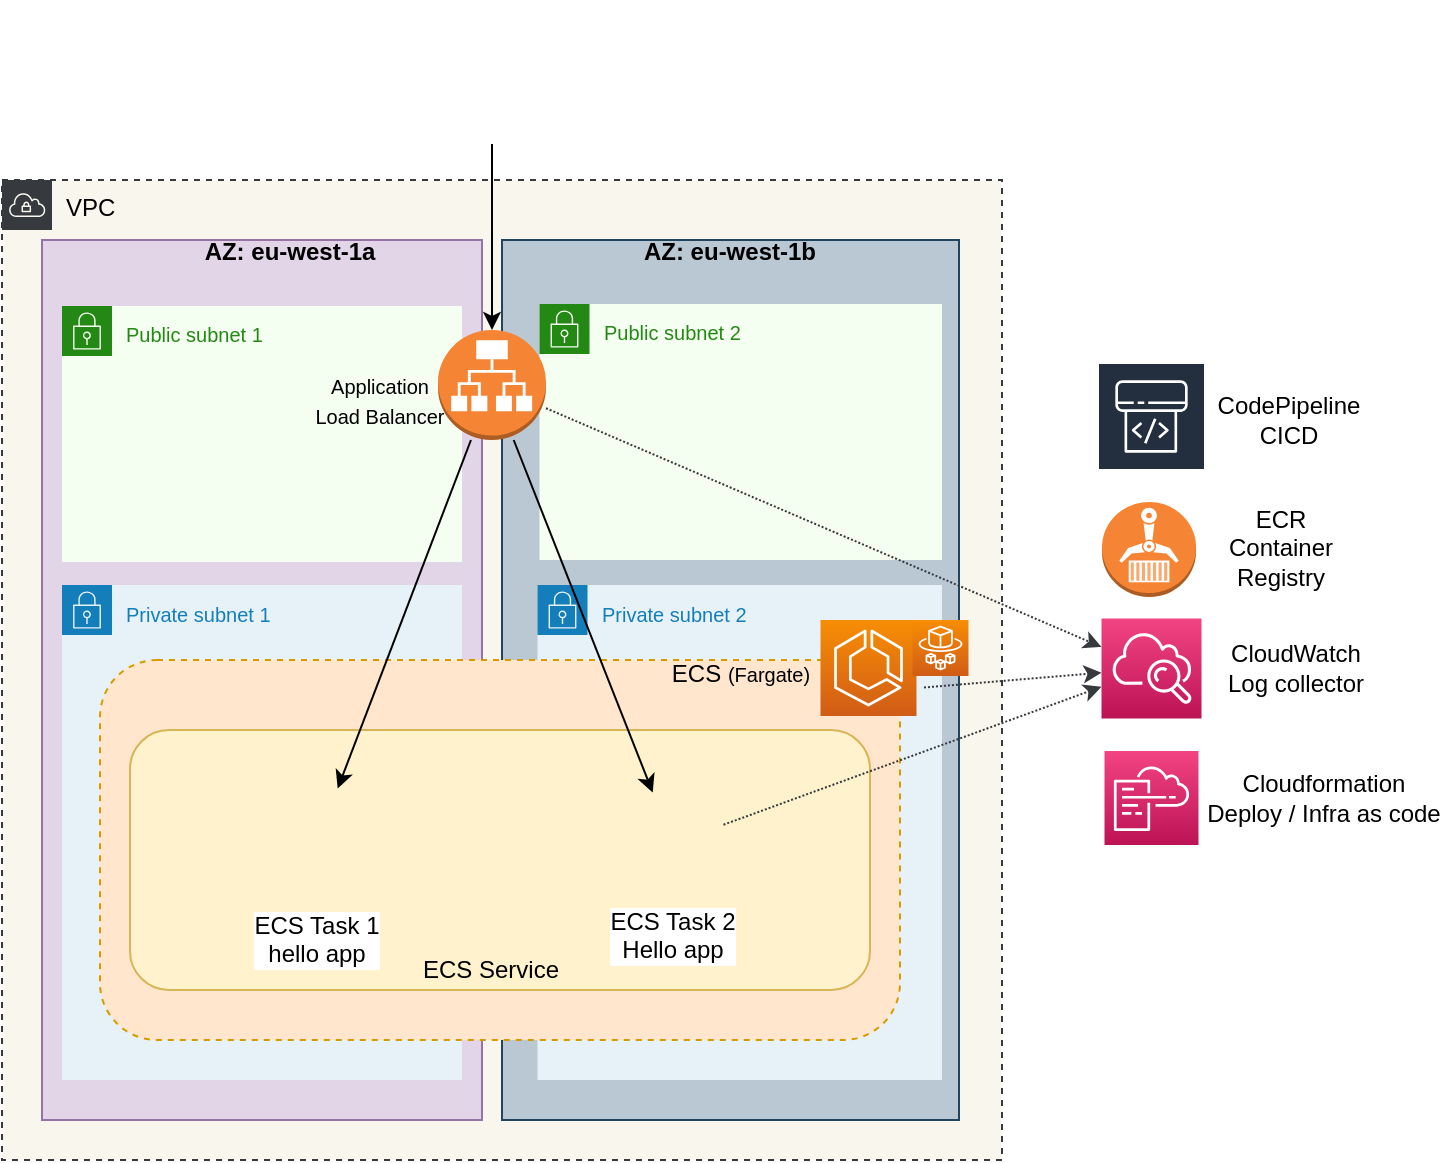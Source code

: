 <mxfile version="12.9.14" type="device"><diagram id="_Z3RjcrPi45yZRXZQNUP" name="Page-1"><mxGraphModel dx="944" dy="490" grid="1" gridSize="10" guides="1" tooltips="1" connect="1" arrows="1" fold="1" page="1" pageScale="1" pageWidth="850" pageHeight="1100" math="0" shadow="0"><root><mxCell id="0"/><mxCell id="1" parent="0"/><mxCell id="EeDhbcwr5d1Qd4VYXPeD-41" value="VPC" style="outlineConnect=0;html=1;whiteSpace=wrap;fontSize=12;fontStyle=0;shape=mxgraph.aws4.group;grIcon=mxgraph.aws4.group_vpc;strokeColor=#36393d;fillColor=#f9f7ed;verticalAlign=top;align=left;spacingLeft=30;dashed=1;" parent="1" vertex="1"><mxGeometry x="90" y="110" width="500" height="490" as="geometry"/></mxCell><mxCell id="EeDhbcwr5d1Qd4VYXPeD-25" value="" style="rounded=0;whiteSpace=wrap;html=1;fillColor=#e1d5e7;strokeColor=#9673a6;" parent="1" vertex="1"><mxGeometry x="110" y="140" width="220" height="440" as="geometry"/></mxCell><mxCell id="EeDhbcwr5d1Qd4VYXPeD-26" value="" style="rounded=0;whiteSpace=wrap;html=1;fillColor=#bac8d3;strokeColor=#23445d;" parent="1" vertex="1"><mxGeometry x="340" y="140" width="228.5" height="440" as="geometry"/></mxCell><mxCell id="EeDhbcwr5d1Qd4VYXPeD-38" value="&lt;font style=&quot;font-size: 10px&quot;&gt;Private subnet 1&lt;/font&gt;" style="points=[[0,0],[0.25,0],[0.5,0],[0.75,0],[1,0],[1,0.25],[1,0.5],[1,0.75],[1,1],[0.75,1],[0.5,1],[0.25,1],[0,1],[0,0.75],[0,0.5],[0,0.25]];outlineConnect=0;gradientColor=none;html=1;whiteSpace=wrap;fontSize=12;fontStyle=0;shape=mxgraph.aws4.group;grIcon=mxgraph.aws4.group_security_group;grStroke=0;strokeColor=#147EBA;fillColor=#E6F2F8;verticalAlign=top;align=left;spacingLeft=30;fontColor=#147EBA;dashed=1;" parent="1" vertex="1"><mxGeometry x="120" y="312.5" width="200" height="247.5" as="geometry"/></mxCell><mxCell id="EeDhbcwr5d1Qd4VYXPeD-40" value="&lt;font style=&quot;font-size: 10px&quot;&gt;Private subnet 2&lt;/font&gt;" style="points=[[0,0],[0.25,0],[0.5,0],[0.75,0],[1,0],[1,0.25],[1,0.5],[1,0.75],[1,1],[0.75,1],[0.5,1],[0.25,1],[0,1],[0,0.75],[0,0.5],[0,0.25]];outlineConnect=0;gradientColor=none;html=1;whiteSpace=wrap;fontSize=12;fontStyle=0;shape=mxgraph.aws4.group;grIcon=mxgraph.aws4.group_security_group;grStroke=0;strokeColor=#147EBA;fillColor=#E6F2F8;verticalAlign=top;align=left;spacingLeft=30;fontColor=#147EBA;dashed=1;" parent="1" vertex="1"><mxGeometry x="357.75" y="312.5" width="202.25" height="247.5" as="geometry"/></mxCell><mxCell id="EeDhbcwr5d1Qd4VYXPeD-13" value="" style="rounded=1;whiteSpace=wrap;html=1;fillColor=#ffe6cc;strokeColor=#d79b00;dashed=1;" parent="1" vertex="1"><mxGeometry x="139" y="350" width="400" height="190" as="geometry"/></mxCell><mxCell id="EeDhbcwr5d1Qd4VYXPeD-11" value="" style="rounded=1;whiteSpace=wrap;html=1;fillColor=#fff2cc;strokeColor=#d6b656;" parent="1" vertex="1"><mxGeometry x="154" y="385" width="370" height="130" as="geometry"/></mxCell><mxCell id="EeDhbcwr5d1Qd4VYXPeD-50" style="edgeStyle=none;rounded=0;orthogonalLoop=1;jettySize=auto;html=1;dashed=1;dashPattern=1 1;fillColor=#eeeeee;strokeColor=#36393d;" parent="1" target="19rU7_NZcKhPJK9F2lEK-5" edge="1"><mxGeometry relative="1" as="geometry"><mxPoint x="551" y="363.755" as="sourcePoint"/><mxPoint x="643.1" y="420.25" as="targetPoint"/></mxGeometry></mxCell><mxCell id="EeDhbcwr5d1Qd4VYXPeD-7" value="ECS Task 1&lt;br&gt;hello app" style="shape=image;html=1;verticalAlign=top;verticalLabelPosition=bottom;labelBackgroundColor=#ffffff;imageAspect=0;aspect=fixed;image=https://cdn3.iconfinder.com/data/icons/social-media-2169/24/social_media_social_media_logo_docker-128.png" parent="1" vertex="1"><mxGeometry x="220" y="414.25" width="54.75" height="54.75" as="geometry"/></mxCell><mxCell id="EeDhbcwr5d1Qd4VYXPeD-51" style="edgeStyle=none;rounded=0;orthogonalLoop=1;jettySize=auto;html=1;dashed=1;dashPattern=1 1;fillColor=#eeeeee;strokeColor=#36393d;" parent="1" source="EeDhbcwr5d1Qd4VYXPeD-8" target="19rU7_NZcKhPJK9F2lEK-5" edge="1"><mxGeometry relative="1" as="geometry"><mxPoint x="637.5" y="421.734" as="targetPoint"/></mxGeometry></mxCell><mxCell id="EeDhbcwr5d1Qd4VYXPeD-8" value="ECS Task 2&lt;br&gt;Hello app" style="shape=image;html=1;verticalAlign=top;verticalLabelPosition=bottom;labelBackgroundColor=#ffffff;imageAspect=0;aspect=fixed;image=https://cdn3.iconfinder.com/data/icons/social-media-2169/24/social_media_social_media_logo_docker-128.png" parent="1" vertex="1"><mxGeometry x="400" y="416.25" width="50.75" height="50.75" as="geometry"/></mxCell><mxCell id="EeDhbcwr5d1Qd4VYXPeD-12" value="ECS Service" style="text;html=1;strokeColor=none;fillColor=none;align=center;verticalAlign=middle;whiteSpace=wrap;rounded=0;" parent="1" vertex="1"><mxGeometry x="296.5" y="495" width="75" height="20" as="geometry"/></mxCell><mxCell id="EeDhbcwr5d1Qd4VYXPeD-14" value="ECS &lt;font style=&quot;font-size: 10px&quot;&gt;(Fargate)&lt;/font&gt;" style="text;html=1;strokeColor=none;fillColor=none;align=center;verticalAlign=middle;whiteSpace=wrap;rounded=0;" parent="1" vertex="1"><mxGeometry x="422" y="347" width="75" height="20" as="geometry"/></mxCell><mxCell id="EeDhbcwr5d1Qd4VYXPeD-21" value="" style="shape=image;html=1;verticalAlign=top;verticalLabelPosition=bottom;labelBackgroundColor=#ffffff;imageAspect=0;aspect=fixed;image=https://cdn4.iconfinder.com/data/icons/iconshock_avatars/48/hombre_hippie_48.png;dashed=1;" parent="1" vertex="1"><mxGeometry x="299" y="20" width="72" height="72" as="geometry"/></mxCell><mxCell id="EeDhbcwr5d1Qd4VYXPeD-27" value="AZ: eu-west-1a" style="text;html=1;strokeColor=none;fillColor=none;align=center;verticalAlign=middle;whiteSpace=wrap;rounded=0;fontStyle=1" parent="1" vertex="1"><mxGeometry x="189" y="136" width="90" height="20" as="geometry"/></mxCell><mxCell id="EeDhbcwr5d1Qd4VYXPeD-28" value="AZ: eu-west-1b" style="text;html=1;strokeColor=none;fillColor=none;align=center;verticalAlign=middle;whiteSpace=wrap;rounded=0;fontStyle=1" parent="1" vertex="1"><mxGeometry x="409.25" y="136" width="90" height="20" as="geometry"/></mxCell><mxCell id="EeDhbcwr5d1Qd4VYXPeD-29" value="Application&amp;nbsp;&lt;br&gt;LoadBalancer" style="text;html=1;strokeColor=none;fillColor=none;align=center;verticalAlign=middle;whiteSpace=wrap;rounded=0;" parent="1" vertex="1"><mxGeometry x="224" y="227" width="90" height="20" as="geometry"/></mxCell><mxCell id="EeDhbcwr5d1Qd4VYXPeD-30" style="edgeStyle=none;rounded=0;orthogonalLoop=1;jettySize=auto;html=1;exitX=0.5;exitY=1;exitDx=0;exitDy=0;" parent="1" edge="1"><mxGeometry relative="1" as="geometry"><mxPoint x="256" y="250" as="sourcePoint"/><mxPoint x="256" y="250" as="targetPoint"/></mxGeometry></mxCell><mxCell id="EeDhbcwr5d1Qd4VYXPeD-36" value="&lt;font style=&quot;font-size: 10px&quot;&gt;Public subnet 2&lt;/font&gt;" style="points=[[0,0],[0.25,0],[0.5,0],[0.75,0],[1,0],[1,0.25],[1,0.5],[1,0.75],[1,1],[0.75,1],[0.5,1],[0.25,1],[0,1],[0,0.75],[0,0.5],[0,0.25]];outlineConnect=0;gradientColor=none;html=1;whiteSpace=wrap;fontSize=12;fontStyle=0;shape=mxgraph.aws4.group;grIcon=mxgraph.aws4.group_security_group;grStroke=0;strokeColor=#248814;fillColor=#F5FFF1;verticalAlign=top;align=left;spacingLeft=30;fontColor=#248814;dashed=1;" parent="1" vertex="1"><mxGeometry x="358.75" y="172" width="201.25" height="128" as="geometry"/></mxCell><mxCell id="EeDhbcwr5d1Qd4VYXPeD-37" value="&lt;font style=&quot;font-size: 10px&quot;&gt;Public subnet 1&lt;/font&gt;" style="points=[[0,0],[0.25,0],[0.5,0],[0.75,0],[1,0],[1,0.25],[1,0.5],[1,0.75],[1,1],[0.75,1],[0.5,1],[0.25,1],[0,1],[0,0.75],[0,0.5],[0,0.25]];outlineConnect=0;gradientColor=none;html=1;whiteSpace=wrap;fontSize=12;fontStyle=0;shape=mxgraph.aws4.group;grIcon=mxgraph.aws4.group_security_group;grStroke=0;strokeColor=#248814;fillColor=#F5FFF1;verticalAlign=top;align=left;spacingLeft=30;fontColor=#248814;dashed=1;" parent="1" vertex="1"><mxGeometry x="120" y="173" width="200" height="128" as="geometry"/></mxCell><mxCell id="EeDhbcwr5d1Qd4VYXPeD-9" style="rounded=0;orthogonalLoop=1;jettySize=auto;html=1;" parent="1" source="EeDhbcwr5d1Qd4VYXPeD-2" target="EeDhbcwr5d1Qd4VYXPeD-8" edge="1"><mxGeometry relative="1" as="geometry"/></mxCell><mxCell id="EeDhbcwr5d1Qd4VYXPeD-10" style="rounded=0;orthogonalLoop=1;jettySize=auto;html=1;" parent="1" source="EeDhbcwr5d1Qd4VYXPeD-2" target="EeDhbcwr5d1Qd4VYXPeD-7" edge="1"><mxGeometry relative="1" as="geometry"/></mxCell><mxCell id="19rU7_NZcKhPJK9F2lEK-10" style="rounded=0;orthogonalLoop=1;jettySize=auto;html=1;dashed=1;dashPattern=1 1;endSize=6;strokeColor=#36393d;fillColor=#eeeeee;" edge="1" parent="1" source="EeDhbcwr5d1Qd4VYXPeD-2" target="19rU7_NZcKhPJK9F2lEK-5"><mxGeometry relative="1" as="geometry"/></mxCell><mxCell id="EeDhbcwr5d1Qd4VYXPeD-2" value="" style="outlineConnect=0;dashed=0;verticalLabelPosition=bottom;verticalAlign=top;align=center;html=1;shape=mxgraph.aws3.application_load_balancer;fillColor=#F58534;gradientColor=none;" parent="1" vertex="1"><mxGeometry x="308" y="185" width="54" height="55" as="geometry"/></mxCell><mxCell id="EeDhbcwr5d1Qd4VYXPeD-22" style="edgeStyle=none;rounded=0;orthogonalLoop=1;jettySize=auto;html=1;" parent="1" source="EeDhbcwr5d1Qd4VYXPeD-21" target="EeDhbcwr5d1Qd4VYXPeD-2" edge="1"><mxGeometry relative="1" as="geometry"/></mxCell><mxCell id="EeDhbcwr5d1Qd4VYXPeD-42" value="" style="outlineConnect=0;dashed=0;verticalLabelPosition=bottom;verticalAlign=top;align=center;html=1;shape=mxgraph.aws3.ecr;fillColor=#F58534;gradientColor=none;" parent="1" vertex="1"><mxGeometry x="640" y="271" width="47" height="47.5" as="geometry"/></mxCell><mxCell id="EeDhbcwr5d1Qd4VYXPeD-46" value="CodePipeline&lt;br&gt;CICD" style="text;html=1;strokeColor=none;fillColor=none;align=center;verticalAlign=middle;whiteSpace=wrap;rounded=0;" parent="1" vertex="1"><mxGeometry x="696.12" y="220" width="75" height="20" as="geometry"/></mxCell><mxCell id="EeDhbcwr5d1Qd4VYXPeD-47" value="ECR&lt;br&gt;Container Registry" style="text;html=1;strokeColor=none;fillColor=none;align=center;verticalAlign=middle;whiteSpace=wrap;rounded=0;" parent="1" vertex="1"><mxGeometry x="691.5" y="283.75" width="75" height="20" as="geometry"/></mxCell><mxCell id="EeDhbcwr5d1Qd4VYXPeD-48" value="CloudWatch&lt;br&gt;Log collector" style="text;html=1;strokeColor=none;fillColor=none;align=center;verticalAlign=middle;whiteSpace=wrap;rounded=0;" parent="1" vertex="1"><mxGeometry x="687" y="344.25" width="100" height="20" as="geometry"/></mxCell><mxCell id="EeDhbcwr5d1Qd4VYXPeD-49" value="Cloudformation&lt;br&gt;Deploy / Infra as code" style="text;html=1;strokeColor=none;fillColor=none;align=center;verticalAlign=middle;whiteSpace=wrap;rounded=0;" parent="1" vertex="1"><mxGeometry x="687" y="409" width="128" height="20" as="geometry"/></mxCell><mxCell id="19rU7_NZcKhPJK9F2lEK-1" value="" style="outlineConnect=0;fontColor=#232F3E;gradientColor=none;strokeColor=#ffffff;fillColor=#232F3E;dashed=0;verticalLabelPosition=middle;verticalAlign=bottom;align=center;html=1;whiteSpace=wrap;fontSize=10;fontStyle=1;spacing=3;shape=mxgraph.aws4.productIcon;prIcon=mxgraph.aws4.codepipeline;" vertex="1" parent="1"><mxGeometry x="637.5" y="201" width="54.5" height="70" as="geometry"/></mxCell><mxCell id="19rU7_NZcKhPJK9F2lEK-4" value="" style="outlineConnect=0;fontColor=#232F3E;gradientColor=#F34482;gradientDirection=north;fillColor=#BC1356;strokeColor=#ffffff;dashed=0;verticalLabelPosition=bottom;verticalAlign=top;align=center;html=1;fontSize=12;fontStyle=0;aspect=fixed;shape=mxgraph.aws4.resourceIcon;resIcon=mxgraph.aws4.cloudformation;" vertex="1" parent="1"><mxGeometry x="641.25" y="395.5" width="47" height="47" as="geometry"/></mxCell><mxCell id="19rU7_NZcKhPJK9F2lEK-5" value="" style="outlineConnect=0;fontColor=#232F3E;gradientColor=#F34482;gradientDirection=north;fillColor=#BC1356;strokeColor=#ffffff;dashed=0;verticalLabelPosition=bottom;verticalAlign=top;align=center;html=1;fontSize=12;fontStyle=0;aspect=fixed;shape=mxgraph.aws4.resourceIcon;resIcon=mxgraph.aws4.cloudwatch;" vertex="1" parent="1"><mxGeometry x="639.75" y="329.25" width="50" height="50" as="geometry"/></mxCell><mxCell id="19rU7_NZcKhPJK9F2lEK-6" value="" style="outlineConnect=0;fontColor=#232F3E;gradientColor=#F78E04;gradientDirection=north;fillColor=#D05C17;strokeColor=#ffffff;dashed=0;verticalLabelPosition=bottom;verticalAlign=top;align=center;html=1;fontSize=12;fontStyle=0;aspect=fixed;shape=mxgraph.aws4.resourceIcon;resIcon=mxgraph.aws4.ecs;" vertex="1" parent="1"><mxGeometry x="499.25" y="330" width="48" height="48" as="geometry"/></mxCell><mxCell id="19rU7_NZcKhPJK9F2lEK-7" value="" style="outlineConnect=0;fontColor=#232F3E;gradientColor=#F78E04;gradientDirection=north;fillColor=#D05C17;strokeColor=#ffffff;dashed=0;verticalLabelPosition=bottom;verticalAlign=top;align=center;html=1;fontSize=12;fontStyle=0;aspect=fixed;shape=mxgraph.aws4.resourceIcon;resIcon=mxgraph.aws4.fargate;" vertex="1" parent="1"><mxGeometry x="545.25" y="330" width="28" height="28" as="geometry"/></mxCell><mxCell id="19rU7_NZcKhPJK9F2lEK-9" value="&lt;font style=&quot;font-size: 10px&quot;&gt;Application Load Balancer&lt;/font&gt;" style="text;html=1;strokeColor=none;fillColor=none;align=center;verticalAlign=middle;whiteSpace=wrap;rounded=0;" vertex="1" parent="1"><mxGeometry x="244" y="200" width="70" height="40" as="geometry"/></mxCell></root></mxGraphModel></diagram></mxfile>